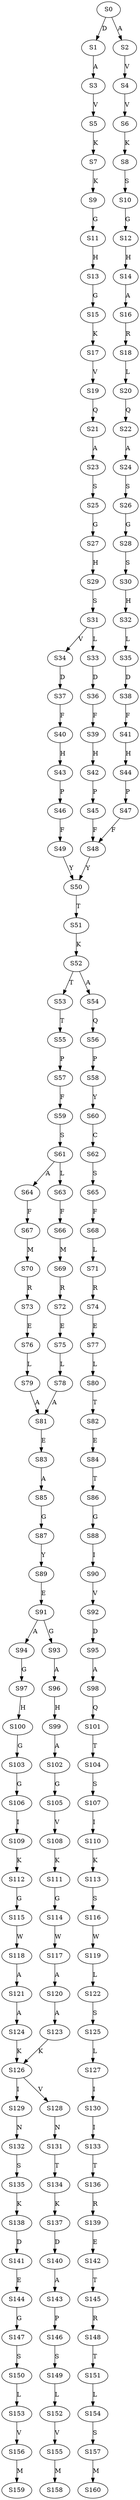 strict digraph  {
	S0 -> S1 [ label = D ];
	S0 -> S2 [ label = A ];
	S1 -> S3 [ label = A ];
	S2 -> S4 [ label = V ];
	S3 -> S5 [ label = V ];
	S4 -> S6 [ label = V ];
	S5 -> S7 [ label = K ];
	S6 -> S8 [ label = K ];
	S7 -> S9 [ label = K ];
	S8 -> S10 [ label = S ];
	S9 -> S11 [ label = G ];
	S10 -> S12 [ label = G ];
	S11 -> S13 [ label = H ];
	S12 -> S14 [ label = H ];
	S13 -> S15 [ label = G ];
	S14 -> S16 [ label = A ];
	S15 -> S17 [ label = K ];
	S16 -> S18 [ label = R ];
	S17 -> S19 [ label = V ];
	S18 -> S20 [ label = L ];
	S19 -> S21 [ label = Q ];
	S20 -> S22 [ label = Q ];
	S21 -> S23 [ label = A ];
	S22 -> S24 [ label = A ];
	S23 -> S25 [ label = S ];
	S24 -> S26 [ label = S ];
	S25 -> S27 [ label = G ];
	S26 -> S28 [ label = G ];
	S27 -> S29 [ label = H ];
	S28 -> S30 [ label = S ];
	S29 -> S31 [ label = S ];
	S30 -> S32 [ label = H ];
	S31 -> S33 [ label = L ];
	S31 -> S34 [ label = V ];
	S32 -> S35 [ label = L ];
	S33 -> S36 [ label = D ];
	S34 -> S37 [ label = D ];
	S35 -> S38 [ label = D ];
	S36 -> S39 [ label = F ];
	S37 -> S40 [ label = F ];
	S38 -> S41 [ label = F ];
	S39 -> S42 [ label = H ];
	S40 -> S43 [ label = H ];
	S41 -> S44 [ label = H ];
	S42 -> S45 [ label = P ];
	S43 -> S46 [ label = P ];
	S44 -> S47 [ label = P ];
	S45 -> S48 [ label = F ];
	S46 -> S49 [ label = F ];
	S47 -> S48 [ label = F ];
	S48 -> S50 [ label = Y ];
	S49 -> S50 [ label = Y ];
	S50 -> S51 [ label = T ];
	S51 -> S52 [ label = K ];
	S52 -> S53 [ label = T ];
	S52 -> S54 [ label = A ];
	S53 -> S55 [ label = T ];
	S54 -> S56 [ label = Q ];
	S55 -> S57 [ label = P ];
	S56 -> S58 [ label = P ];
	S57 -> S59 [ label = F ];
	S58 -> S60 [ label = Y ];
	S59 -> S61 [ label = S ];
	S60 -> S62 [ label = C ];
	S61 -> S63 [ label = L ];
	S61 -> S64 [ label = A ];
	S62 -> S65 [ label = S ];
	S63 -> S66 [ label = F ];
	S64 -> S67 [ label = F ];
	S65 -> S68 [ label = F ];
	S66 -> S69 [ label = M ];
	S67 -> S70 [ label = M ];
	S68 -> S71 [ label = L ];
	S69 -> S72 [ label = R ];
	S70 -> S73 [ label = R ];
	S71 -> S74 [ label = R ];
	S72 -> S75 [ label = E ];
	S73 -> S76 [ label = E ];
	S74 -> S77 [ label = E ];
	S75 -> S78 [ label = L ];
	S76 -> S79 [ label = L ];
	S77 -> S80 [ label = L ];
	S78 -> S81 [ label = A ];
	S79 -> S81 [ label = A ];
	S80 -> S82 [ label = T ];
	S81 -> S83 [ label = E ];
	S82 -> S84 [ label = E ];
	S83 -> S85 [ label = A ];
	S84 -> S86 [ label = T ];
	S85 -> S87 [ label = G ];
	S86 -> S88 [ label = G ];
	S87 -> S89 [ label = Y ];
	S88 -> S90 [ label = I ];
	S89 -> S91 [ label = E ];
	S90 -> S92 [ label = V ];
	S91 -> S93 [ label = G ];
	S91 -> S94 [ label = A ];
	S92 -> S95 [ label = D ];
	S93 -> S96 [ label = A ];
	S94 -> S97 [ label = G ];
	S95 -> S98 [ label = A ];
	S96 -> S99 [ label = H ];
	S97 -> S100 [ label = H ];
	S98 -> S101 [ label = Q ];
	S99 -> S102 [ label = A ];
	S100 -> S103 [ label = G ];
	S101 -> S104 [ label = T ];
	S102 -> S105 [ label = G ];
	S103 -> S106 [ label = G ];
	S104 -> S107 [ label = S ];
	S105 -> S108 [ label = V ];
	S106 -> S109 [ label = I ];
	S107 -> S110 [ label = I ];
	S108 -> S111 [ label = K ];
	S109 -> S112 [ label = K ];
	S110 -> S113 [ label = K ];
	S111 -> S114 [ label = G ];
	S112 -> S115 [ label = G ];
	S113 -> S116 [ label = S ];
	S114 -> S117 [ label = W ];
	S115 -> S118 [ label = W ];
	S116 -> S119 [ label = W ];
	S117 -> S120 [ label = A ];
	S118 -> S121 [ label = A ];
	S119 -> S122 [ label = L ];
	S120 -> S123 [ label = A ];
	S121 -> S124 [ label = A ];
	S122 -> S125 [ label = S ];
	S123 -> S126 [ label = K ];
	S124 -> S126 [ label = K ];
	S125 -> S127 [ label = L ];
	S126 -> S128 [ label = V ];
	S126 -> S129 [ label = I ];
	S127 -> S130 [ label = I ];
	S128 -> S131 [ label = N ];
	S129 -> S132 [ label = N ];
	S130 -> S133 [ label = I ];
	S131 -> S134 [ label = T ];
	S132 -> S135 [ label = S ];
	S133 -> S136 [ label = T ];
	S134 -> S137 [ label = K ];
	S135 -> S138 [ label = K ];
	S136 -> S139 [ label = R ];
	S137 -> S140 [ label = D ];
	S138 -> S141 [ label = D ];
	S139 -> S142 [ label = E ];
	S140 -> S143 [ label = A ];
	S141 -> S144 [ label = E ];
	S142 -> S145 [ label = T ];
	S143 -> S146 [ label = P ];
	S144 -> S147 [ label = G ];
	S145 -> S148 [ label = R ];
	S146 -> S149 [ label = S ];
	S147 -> S150 [ label = S ];
	S148 -> S151 [ label = T ];
	S149 -> S152 [ label = L ];
	S150 -> S153 [ label = L ];
	S151 -> S154 [ label = L ];
	S152 -> S155 [ label = V ];
	S153 -> S156 [ label = V ];
	S154 -> S157 [ label = S ];
	S155 -> S158 [ label = M ];
	S156 -> S159 [ label = M ];
	S157 -> S160 [ label = M ];
}
